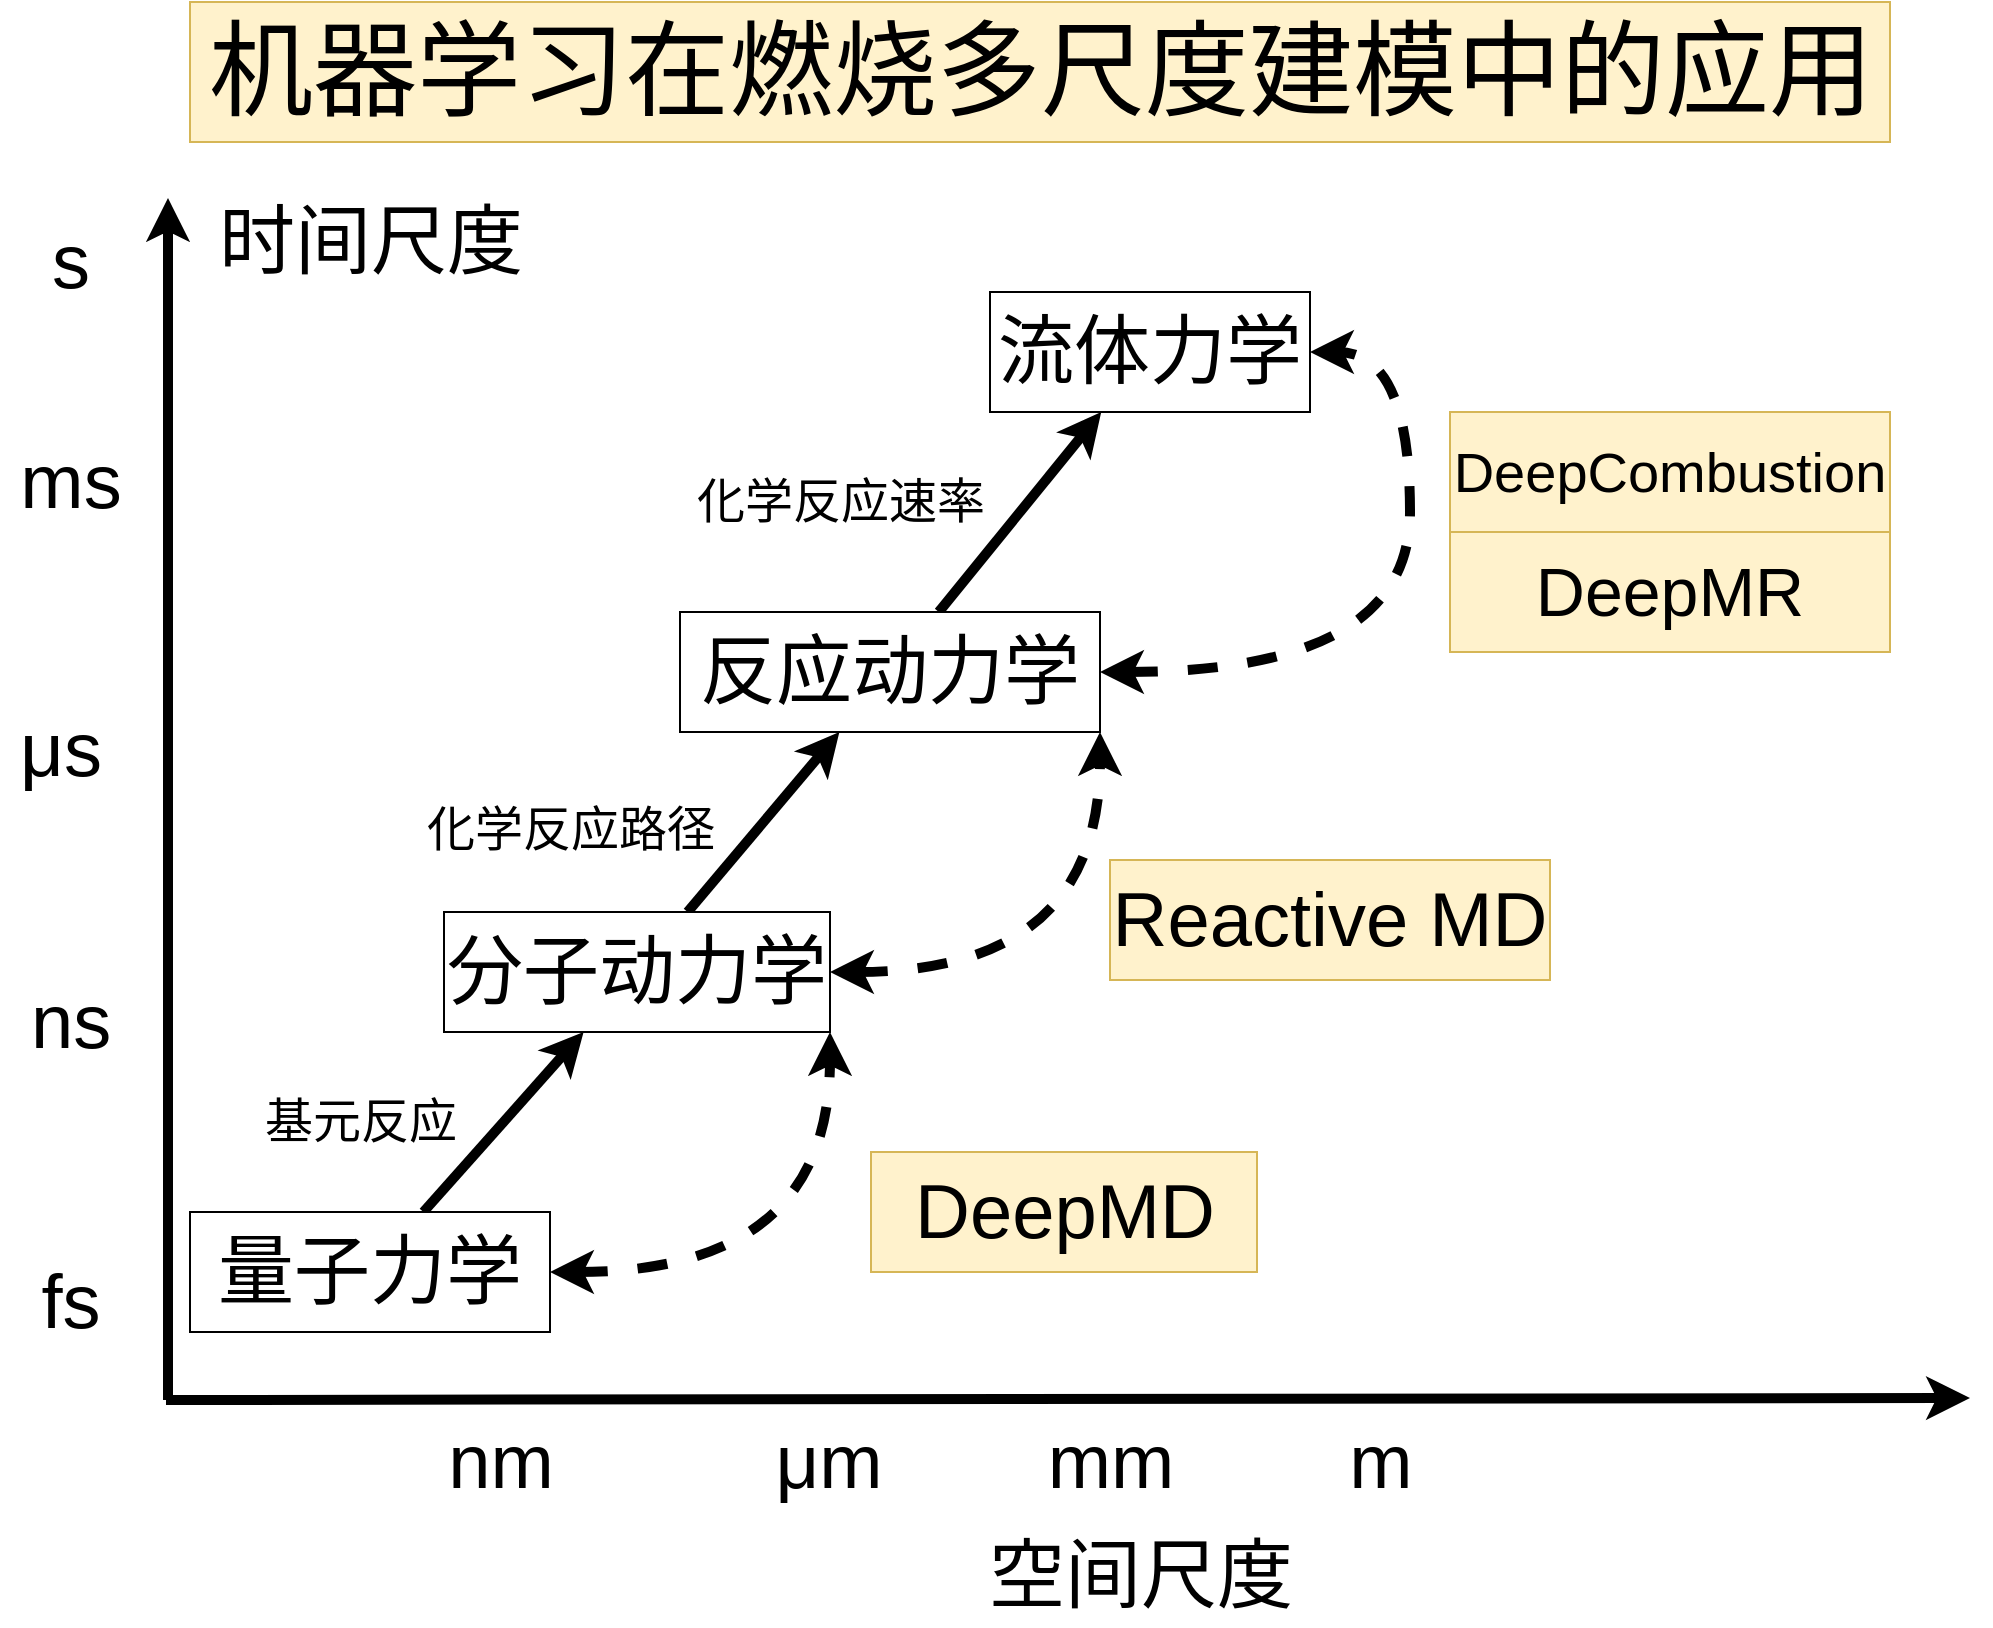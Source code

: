 <mxfile version="15.9.4" type="github">
  <diagram id="kzGisLi0H4hDdgbpCc58" name="Page-1">
    <mxGraphModel dx="1483" dy="770" grid="1" gridSize="10" guides="1" tooltips="1" connect="1" arrows="1" fold="1" page="1" pageScale="1" pageWidth="827" pageHeight="827" math="0" shadow="0">
      <root>
        <mxCell id="0" />
        <mxCell id="1" parent="0" />
        <mxCell id="out4iCBxHCImszKJyRuK-1" value="" style="endArrow=classic;html=1;rounded=0;strokeWidth=5;" edge="1" parent="1">
          <mxGeometry width="50" height="50" relative="1" as="geometry">
            <mxPoint x="118" y="714" as="sourcePoint" />
            <mxPoint x="1020" y="713" as="targetPoint" />
          </mxGeometry>
        </mxCell>
        <mxCell id="out4iCBxHCImszKJyRuK-2" value="" style="endArrow=classic;html=1;rounded=0;strokeWidth=5;" edge="1" parent="1">
          <mxGeometry width="50" height="50" relative="1" as="geometry">
            <mxPoint x="119" y="714" as="sourcePoint" />
            <mxPoint x="119" y="113" as="targetPoint" />
          </mxGeometry>
        </mxCell>
        <mxCell id="out4iCBxHCImszKJyRuK-3" value="时间尺度" style="text;html=1;align=center;verticalAlign=middle;resizable=0;points=[];autosize=1;strokeColor=none;fillColor=none;fontSize=38;" vertex="1" parent="1">
          <mxGeometry x="135" y="110" width="170" height="50" as="geometry" />
        </mxCell>
        <mxCell id="out4iCBxHCImszKJyRuK-4" value="空间尺度" style="text;html=1;align=center;verticalAlign=middle;resizable=0;points=[];autosize=1;strokeColor=none;fillColor=none;fontSize=38;" vertex="1" parent="1">
          <mxGeometry x="520" y="777" width="170" height="50" as="geometry" />
        </mxCell>
        <mxCell id="out4iCBxHCImszKJyRuK-5" value="nm" style="text;html=1;align=center;verticalAlign=middle;resizable=0;points=[];autosize=1;strokeColor=none;fillColor=none;fontSize=38;" vertex="1" parent="1">
          <mxGeometry x="250" y="720" width="70" height="50" as="geometry" />
        </mxCell>
        <mxCell id="out4iCBxHCImszKJyRuK-6" value="&lt;span style=&quot;font-weight: normal&quot;&gt;μm&lt;/span&gt;" style="text;html=1;align=center;verticalAlign=middle;resizable=0;points=[];autosize=1;strokeColor=none;fillColor=none;fontSize=38;labelBackgroundColor=none;fontStyle=1" vertex="1" parent="1">
          <mxGeometry x="414" y="720" width="70" height="50" as="geometry" />
        </mxCell>
        <mxCell id="out4iCBxHCImszKJyRuK-7" value="mm" style="text;html=1;align=center;verticalAlign=middle;resizable=0;points=[];autosize=1;strokeColor=none;fillColor=none;fontSize=38;labelBackgroundColor=none;" vertex="1" parent="1">
          <mxGeometry x="550" y="720" width="80" height="50" as="geometry" />
        </mxCell>
        <mxCell id="out4iCBxHCImszKJyRuK-8" value="m" style="text;html=1;align=center;verticalAlign=middle;resizable=0;points=[];autosize=1;strokeColor=none;fillColor=none;fontSize=38;labelBackgroundColor=none;" vertex="1" parent="1">
          <mxGeometry x="700" y="720" width="50" height="50" as="geometry" />
        </mxCell>
        <mxCell id="out4iCBxHCImszKJyRuK-9" value="ns" style="text;html=1;align=center;verticalAlign=middle;resizable=0;points=[];autosize=1;strokeColor=none;fillColor=none;fontSize=38;" vertex="1" parent="1">
          <mxGeometry x="40" y="500" width="60" height="50" as="geometry" />
        </mxCell>
        <mxCell id="out4iCBxHCImszKJyRuK-10" value="μs" style="text;html=1;align=center;verticalAlign=middle;resizable=0;points=[];autosize=1;strokeColor=none;fillColor=none;fontSize=38;" vertex="1" parent="1">
          <mxGeometry x="35" y="363.5" width="60" height="50" as="geometry" />
        </mxCell>
        <mxCell id="out4iCBxHCImszKJyRuK-11" value="ms" style="text;html=1;align=center;verticalAlign=middle;resizable=0;points=[];autosize=1;strokeColor=none;fillColor=none;fontSize=38;" vertex="1" parent="1">
          <mxGeometry x="35" y="230" width="70" height="50" as="geometry" />
        </mxCell>
        <mxCell id="out4iCBxHCImszKJyRuK-12" value="s" style="text;html=1;align=center;verticalAlign=middle;resizable=0;points=[];autosize=1;strokeColor=none;fillColor=none;fontSize=38;" vertex="1" parent="1">
          <mxGeometry x="55" y="120" width="30" height="50" as="geometry" />
        </mxCell>
        <mxCell id="out4iCBxHCImszKJyRuK-23" value="" style="rounded=0;orthogonalLoop=1;jettySize=auto;html=1;fontSize=38;strokeWidth=5;" edge="1" parent="1" source="out4iCBxHCImszKJyRuK-13" target="out4iCBxHCImszKJyRuK-22">
          <mxGeometry relative="1" as="geometry" />
        </mxCell>
        <mxCell id="out4iCBxHCImszKJyRuK-37" style="edgeStyle=orthogonalEdgeStyle;rounded=0;orthogonalLoop=1;jettySize=auto;html=1;entryX=1;entryY=1;entryDx=0;entryDy=0;dashed=1;fontSize=24;strokeWidth=5;exitX=1;exitY=0.5;exitDx=0;exitDy=0;startArrow=classic;startFill=1;curved=1;" edge="1" parent="1" source="out4iCBxHCImszKJyRuK-13" target="out4iCBxHCImszKJyRuK-22">
          <mxGeometry relative="1" as="geometry">
            <Array as="points">
              <mxPoint x="450" y="650" />
            </Array>
          </mxGeometry>
        </mxCell>
        <mxCell id="out4iCBxHCImszKJyRuK-13" value="量子力学" style="rounded=0;whiteSpace=wrap;html=1;labelBackgroundColor=none;fontSize=38;" vertex="1" parent="1">
          <mxGeometry x="130" y="620" width="180" height="60" as="geometry" />
        </mxCell>
        <mxCell id="out4iCBxHCImszKJyRuK-18" value="fs" style="text;html=1;align=center;verticalAlign=middle;resizable=0;points=[];autosize=1;strokeColor=none;fillColor=none;fontSize=38;" vertex="1" parent="1">
          <mxGeometry x="45" y="640" width="50" height="50" as="geometry" />
        </mxCell>
        <mxCell id="out4iCBxHCImszKJyRuK-25" value="" style="edgeStyle=none;rounded=0;orthogonalLoop=1;jettySize=auto;html=1;fontSize=38;strokeWidth=5;" edge="1" parent="1" source="out4iCBxHCImszKJyRuK-22" target="out4iCBxHCImszKJyRuK-24">
          <mxGeometry relative="1" as="geometry" />
        </mxCell>
        <mxCell id="out4iCBxHCImszKJyRuK-38" style="edgeStyle=orthogonalEdgeStyle;rounded=0;orthogonalLoop=1;jettySize=auto;html=1;entryX=1;entryY=1;entryDx=0;entryDy=0;dashed=1;fontSize=24;strokeWidth=5;exitX=1;exitY=0.5;exitDx=0;exitDy=0;startArrow=classic;startFill=1;curved=1;" edge="1" parent="1" source="out4iCBxHCImszKJyRuK-22" target="out4iCBxHCImszKJyRuK-24">
          <mxGeometry relative="1" as="geometry" />
        </mxCell>
        <mxCell id="out4iCBxHCImszKJyRuK-22" value="分子动力学" style="whiteSpace=wrap;html=1;fontSize=38;rounded=0;labelBackgroundColor=none;" vertex="1" parent="1">
          <mxGeometry x="257" y="470" width="193" height="60" as="geometry" />
        </mxCell>
        <mxCell id="out4iCBxHCImszKJyRuK-27" value="" style="edgeStyle=none;rounded=0;orthogonalLoop=1;jettySize=auto;html=1;fontSize=38;strokeWidth=5;" edge="1" parent="1" source="out4iCBxHCImszKJyRuK-24" target="out4iCBxHCImszKJyRuK-26">
          <mxGeometry relative="1" as="geometry" />
        </mxCell>
        <mxCell id="out4iCBxHCImszKJyRuK-44" style="edgeStyle=orthogonalEdgeStyle;curved=1;rounded=0;orthogonalLoop=1;jettySize=auto;html=1;entryX=1;entryY=0.5;entryDx=0;entryDy=0;dashed=1;fontSize=34;startArrow=classic;startFill=1;strokeWidth=5;exitX=1;exitY=0.5;exitDx=0;exitDy=0;" edge="1" parent="1" source="out4iCBxHCImszKJyRuK-24" target="out4iCBxHCImszKJyRuK-26">
          <mxGeometry relative="1" as="geometry">
            <Array as="points">
              <mxPoint x="740" y="350" />
              <mxPoint x="740" y="190" />
            </Array>
          </mxGeometry>
        </mxCell>
        <mxCell id="out4iCBxHCImszKJyRuK-24" value="反应动力学" style="whiteSpace=wrap;html=1;fontSize=38;rounded=0;labelBackgroundColor=none;" vertex="1" parent="1">
          <mxGeometry x="375" y="320" width="210" height="60" as="geometry" />
        </mxCell>
        <mxCell id="out4iCBxHCImszKJyRuK-26" value="流体力学" style="whiteSpace=wrap;html=1;fontSize=38;rounded=0;labelBackgroundColor=none;" vertex="1" parent="1">
          <mxGeometry x="530" y="160" width="160" height="60" as="geometry" />
        </mxCell>
        <mxCell id="out4iCBxHCImszKJyRuK-28" value="基元反应" style="text;html=1;align=center;verticalAlign=middle;resizable=0;points=[];autosize=1;strokeColor=none;fillColor=none;fontSize=24;" vertex="1" parent="1">
          <mxGeometry x="160" y="560" width="110" height="30" as="geometry" />
        </mxCell>
        <mxCell id="out4iCBxHCImszKJyRuK-29" value="化学反应路径" style="text;html=1;align=center;verticalAlign=middle;resizable=0;points=[];autosize=1;strokeColor=none;fillColor=none;fontSize=24;" vertex="1" parent="1">
          <mxGeometry x="240" y="414" width="160" height="30" as="geometry" />
        </mxCell>
        <mxCell id="out4iCBxHCImszKJyRuK-30" value="化学反应速率" style="text;html=1;align=center;verticalAlign=middle;resizable=0;points=[];autosize=1;strokeColor=none;fillColor=none;fontSize=24;" vertex="1" parent="1">
          <mxGeometry x="375" y="250" width="160" height="30" as="geometry" />
        </mxCell>
        <mxCell id="out4iCBxHCImszKJyRuK-31" value="DeepMD" style="whiteSpace=wrap;html=1;fontSize=38;rounded=0;labelBackgroundColor=none;fillColor=#fff2cc;strokeColor=#d6b656;" vertex="1" parent="1">
          <mxGeometry x="470.5" y="590" width="193" height="60" as="geometry" />
        </mxCell>
        <mxCell id="out4iCBxHCImszKJyRuK-34" value="Reactive MD" style="whiteSpace=wrap;html=1;fontSize=38;rounded=0;labelBackgroundColor=none;fillColor=#fff2cc;strokeColor=#d6b656;" vertex="1" parent="1">
          <mxGeometry x="590" y="444" width="220" height="60" as="geometry" />
        </mxCell>
        <mxCell id="out4iCBxHCImszKJyRuK-39" value="DeepMR" style="whiteSpace=wrap;html=1;fontSize=34;rounded=0;labelBackgroundColor=none;fillColor=#fff2cc;strokeColor=#d6b656;" vertex="1" parent="1">
          <mxGeometry x="760" y="280" width="220" height="60" as="geometry" />
        </mxCell>
        <mxCell id="out4iCBxHCImszKJyRuK-40" value="DeepCombustion" style="whiteSpace=wrap;html=1;fontSize=28;rounded=0;labelBackgroundColor=none;fillColor=#fff2cc;strokeColor=#d6b656;" vertex="1" parent="1">
          <mxGeometry x="760" y="220" width="220" height="60" as="geometry" />
        </mxCell>
        <mxCell id="out4iCBxHCImszKJyRuK-45" value="机器学习在燃烧多尺度建模中的应用" style="text;html=1;align=center;verticalAlign=middle;resizable=0;points=[];autosize=1;strokeColor=#d6b656;fillColor=#fff2cc;fontSize=52;" vertex="1" parent="1">
          <mxGeometry x="130" y="15" width="850" height="70" as="geometry" />
        </mxCell>
      </root>
    </mxGraphModel>
  </diagram>
</mxfile>
